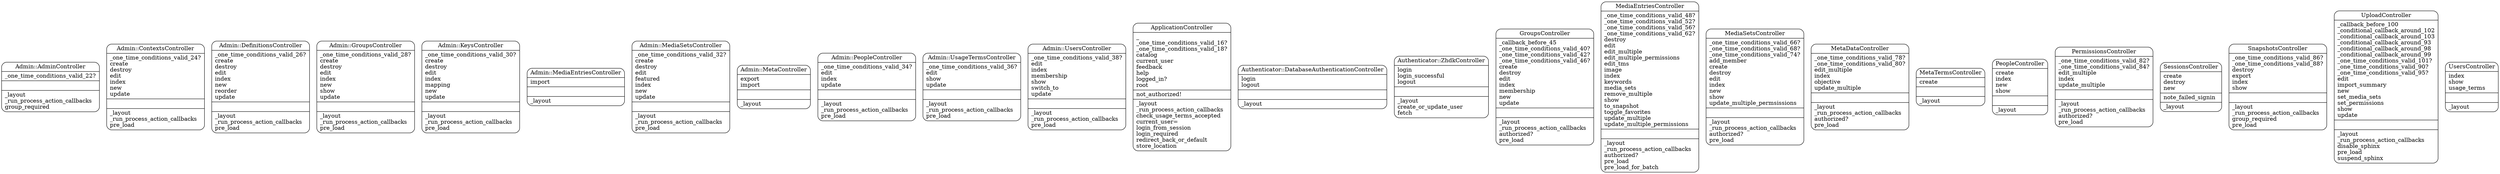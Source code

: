 digraph controllers_diagram {
	graph[overlap=false, splines=true]
	"Admin::AdminController" [shape=Mrecord, label="{Admin::AdminController|_one_time_conditions_valid_22?\l|\l|_layout\l_run_process_action_callbacks\lgroup_required\l}"]
	"Admin::ContextsController" [shape=Mrecord, label="{Admin::ContextsController|_one_time_conditions_valid_24?\lcreate\ldestroy\ledit\lindex\lnew\lupdate\l|\l|_layout\l_run_process_action_callbacks\lpre_load\l}"]
	"Admin::DefinitionsController" [shape=Mrecord, label="{Admin::DefinitionsController|_one_time_conditions_valid_26?\lcreate\ldestroy\ledit\lindex\lnew\lreorder\lupdate\l|\l|_layout\l_run_process_action_callbacks\lpre_load\l}"]
	"Admin::GroupsController" [shape=Mrecord, label="{Admin::GroupsController|_one_time_conditions_valid_28?\lcreate\ldestroy\ledit\lindex\lnew\lshow\lupdate\l|\l|_layout\l_run_process_action_callbacks\lpre_load\l}"]
	"Admin::KeysController" [shape=Mrecord, label="{Admin::KeysController|_one_time_conditions_valid_30?\lcreate\ldestroy\ledit\lindex\lmapping\lnew\lupdate\l|\l|_layout\l_run_process_action_callbacks\lpre_load\l}"]
	"Admin::MediaEntriesController" [shape=Mrecord, label="{Admin::MediaEntriesController|import\l|\l|_layout\l}"]
	"Admin::MediaSetsController" [shape=Mrecord, label="{Admin::MediaSetsController|_one_time_conditions_valid_32?\lcreate\ldestroy\ledit\lfeatured\lindex\lnew\lupdate\l|\l|_layout\l_run_process_action_callbacks\lpre_load\l}"]
	"Admin::MetaController" [shape=Mrecord, label="{Admin::MetaController|export\limport\l|\l|_layout\l}"]
	"Admin::PeopleController" [shape=Mrecord, label="{Admin::PeopleController|_one_time_conditions_valid_34?\ledit\lindex\lupdate\l|\l|_layout\l_run_process_action_callbacks\lpre_load\l}"]
	"Admin::UsageTermsController" [shape=Mrecord, label="{Admin::UsageTermsController|_one_time_conditions_valid_36?\ledit\lshow\lupdate\l|\l|_layout\l_run_process_action_callbacks\lpre_load\l}"]
	"Admin::UsersController" [shape=Mrecord, label="{Admin::UsersController|_one_time_conditions_valid_38?\ledit\lindex\lmembership\lshow\lswitch_to\lupdate\l|\l|_layout\l_run_process_action_callbacks\lpre_load\l}"]
	"ApplicationController" [shape=Mrecord, label="{ApplicationController|_\l_one_time_conditions_valid_16?\l_one_time_conditions_valid_18?\lcatalog\lcurrent_user\lfeedback\lhelp\llogged_in?\lroot\l|not_authorized!\l|_layout\l_run_process_action_callbacks\lcheck_usage_terms_accepted\lcurrent_user=\llogin_from_session\llogin_required\lredirect_back_or_default\lstore_location\l}"]
	"Authenticator::DatabaseAuthenticationController" [shape=Mrecord, label="{Authenticator::DatabaseAuthenticationController|login\llogout\l|\l|_layout\l}"]
	"Authenticator::ZhdkController" [shape=Mrecord, label="{Authenticator::ZhdkController|login\llogin_successful\llogout\l|\l|_layout\lcreate_or_update_user\lfetch\l}"]
	"GroupsController" [shape=Mrecord, label="{GroupsController|_callback_before_45\l_one_time_conditions_valid_40?\l_one_time_conditions_valid_42?\l_one_time_conditions_valid_46?\lcreate\ldestroy\ledit\lindex\lmembership\lnew\lupdate\l|\l|_layout\l_run_process_action_callbacks\lauthorized?\lpre_load\l}"]
	"MediaEntriesController" [shape=Mrecord, label="{MediaEntriesController|_one_time_conditions_valid_48?\l_one_time_conditions_valid_52?\l_one_time_conditions_valid_56?\l_one_time_conditions_valid_62?\ldestroy\ledit\ledit_multiple\ledit_multiple_permissions\ledit_tms\limage\lindex\lkeywords\lmedia_sets\lremove_multiple\lshow\lto_snapshot\ltoggle_favorites\lupdate_multiple\lupdate_multiple_permissions\l|\l|_layout\l_run_process_action_callbacks\lauthorized?\lpre_load\lpre_load_for_batch\l}"]
	"MediaSetsController" [shape=Mrecord, label="{MediaSetsController|_one_time_conditions_valid_66?\l_one_time_conditions_valid_68?\l_one_time_conditions_valid_74?\ladd_member\lcreate\ldestroy\ledit\lindex\lnew\lshow\lupdate_multiple_permsissions\l|\l|_layout\l_run_process_action_callbacks\lauthorized?\lpre_load\l}"]
	"MetaDataController" [shape=Mrecord, label="{MetaDataController|_one_time_conditions_valid_78?\l_one_time_conditions_valid_80?\ledit_multiple\lindex\lobjective\lupdate_multiple\l|\l|_layout\l_run_process_action_callbacks\lauthorized?\lpre_load\l}"]
	"MetaTermsController" [shape=Mrecord, label="{MetaTermsController|create\l|\l|_layout\l}"]
	"PeopleController" [shape=Mrecord, label="{PeopleController|create\lindex\lnew\lshow\l|\l|_layout\l}"]
	"PermissionsController" [shape=Mrecord, label="{PermissionsController|_one_time_conditions_valid_82?\l_one_time_conditions_valid_84?\ledit_multiple\lindex\lupdate_multiple\l|\l|_layout\l_run_process_action_callbacks\lauthorized?\lpre_load\l}"]
	"SessionsController" [shape=Mrecord, label="{SessionsController|create\ldestroy\lnew\l|note_failed_signin\l|_layout\l}"]
	"SnapshotsController" [shape=Mrecord, label="{SnapshotsController|_one_time_conditions_valid_86?\l_one_time_conditions_valid_88?\ldestroy\lexport\lindex\lshow\l|\l|_layout\l_run_process_action_callbacks\lgroup_required\lpre_load\l}"]
	"UploadController" [shape=Mrecord, label="{UploadController|_callback_before_100\l_conditional_callback_around_102\l_conditional_callback_around_103\l_conditional_callback_around_93\l_conditional_callback_around_98\l_conditional_callback_around_99\l_one_time_conditions_valid_101?\l_one_time_conditions_valid_90?\l_one_time_conditions_valid_95?\ledit\limport_summary\lnew\lset_media_sets\lset_permissions\lshow\lupdate\l|\l|_layout\l_run_process_action_callbacks\ldisable_sphinx\lpre_load\lsuspend_sphinx\l}"]
	"UsersController" [shape=Mrecord, label="{UsersController|index\lshow\lusage_terms\l|\l|_layout\l}"]
}
